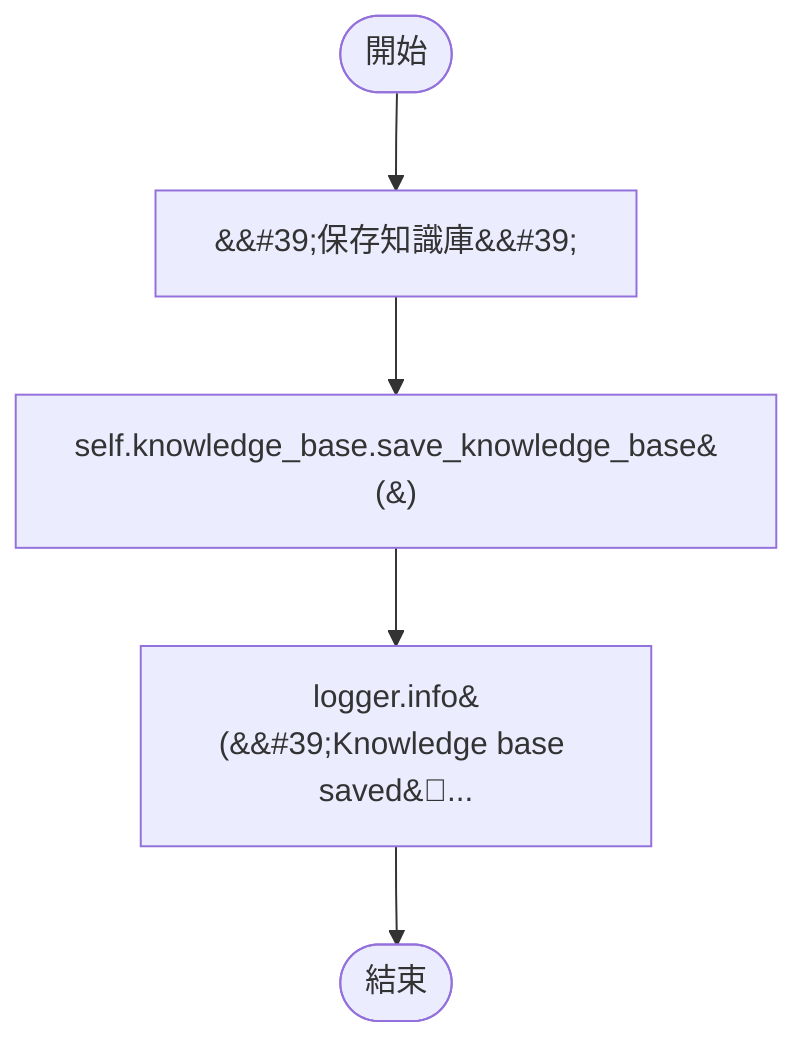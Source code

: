 flowchart TB
    n1([開始])
    n2([結束])
    n3[&amp;&#35;39;保存知識庫&amp;&#35;39;]
    n4[self.knowledge_base.save_knowledge_base&#40;&#41;]
    n5[logger.info&#40;&amp;&#35;39;Knowledge base saved&amp;&#3...]
    n1 --> n3
    n3 --> n4
    n4 --> n5
    n5 --> n2